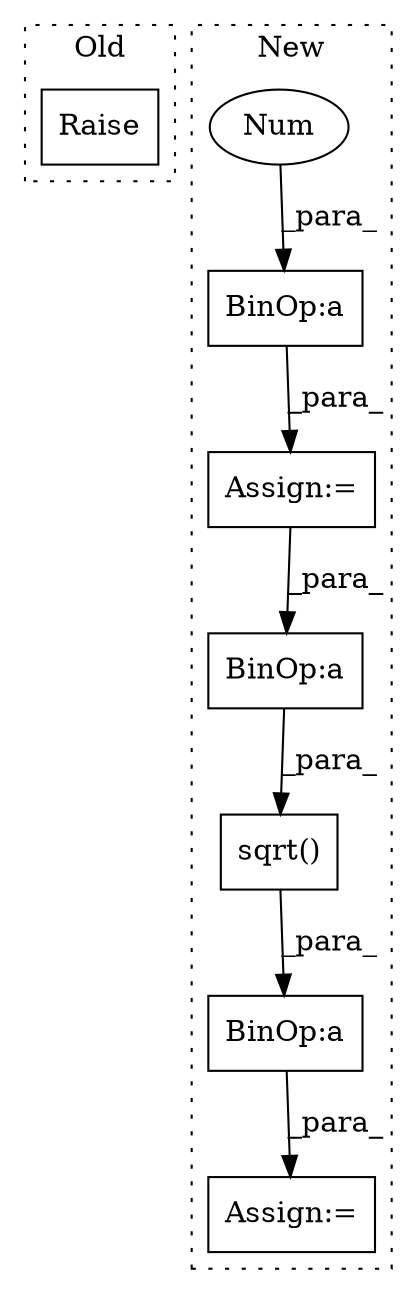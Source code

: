 digraph G {
subgraph cluster0 {
1 [label="Raise" a="91" s="1235" l="6" shape="box"];
label = "Old";
style="dotted";
}
subgraph cluster1 {
2 [label="sqrt()" a="75" s="2409,2447" l="11,1" shape="box"];
3 [label="Assign:=" a="68" s="2477" l="4" shape="box"];
4 [label="BinOp:a" a="82" s="2184" l="3" shape="box"];
5 [label="Num" a="76" s="2187" l="1" shape="ellipse"];
6 [label="BinOp:a" a="82" s="2427" l="3" shape="box"];
7 [label="BinOp:a" a="82" s="2482" l="4" shape="box"];
8 [label="Assign:=" a="68" s="2175" l="3" shape="box"];
label = "New";
style="dotted";
}
2 -> 7 [label="_para_"];
4 -> 8 [label="_para_"];
5 -> 4 [label="_para_"];
6 -> 2 [label="_para_"];
7 -> 3 [label="_para_"];
8 -> 6 [label="_para_"];
}